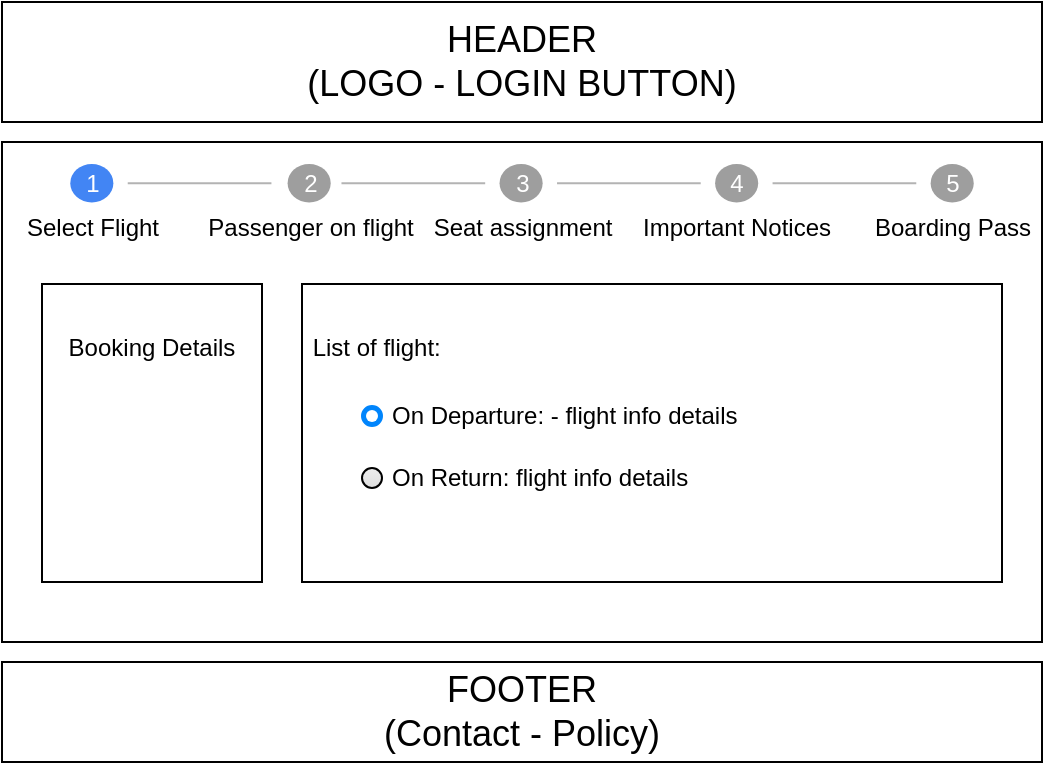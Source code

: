 <mxfile version="21.2.8" type="device" pages="5">
  <diagram id="ULHXX1KtCg1eZ5d6QWp0" name="Select flight">
    <mxGraphModel dx="738" dy="690" grid="0" gridSize="10" guides="1" tooltips="1" connect="1" arrows="1" fold="1" page="1" pageScale="1" pageWidth="1654" pageHeight="1169" math="0" shadow="0">
      <root>
        <mxCell id="0" />
        <mxCell id="1" parent="0" />
        <mxCell id="VtHzgaNp4K-cCVuiRCO2-1" value="&lt;font style=&quot;font-size: 18px;&quot;&gt;HEADER&lt;br&gt;(LOGO - LOGIN BUTTON)&lt;/font&gt;" style="rounded=0;whiteSpace=wrap;html=1;" vertex="1" parent="1">
          <mxGeometry x="160" y="160" width="520" height="60" as="geometry" />
        </mxCell>
        <mxCell id="VtHzgaNp4K-cCVuiRCO2-3" value="&lt;div style=&quot;text-align: left;&quot;&gt;&lt;br&gt;&lt;/div&gt;" style="rounded=0;whiteSpace=wrap;html=1;" vertex="1" parent="1">
          <mxGeometry x="160" y="230" width="520" height="250" as="geometry" />
        </mxCell>
        <mxCell id="VtHzgaNp4K-cCVuiRCO2-4" value="&lt;font style=&quot;font-size: 18px;&quot;&gt;FOOTER&lt;br&gt;(Contact - Policy)&lt;/font&gt;" style="rounded=0;whiteSpace=wrap;html=1;" vertex="1" parent="1">
          <mxGeometry x="160" y="490" width="520" height="50" as="geometry" />
        </mxCell>
        <mxCell id="VtHzgaNp4K-cCVuiRCO2-5" value="&lt;span style=&quot;white-space: pre;&quot;&gt;	&lt;/span&gt;&lt;br&gt;&lt;span style=&quot;white-space: pre;&quot;&gt;	&lt;/span&gt;List of flight:" style="rounded=0;whiteSpace=wrap;html=1;verticalAlign=top;align=left;spacingTop=4;" vertex="1" parent="1">
          <mxGeometry x="310" y="301" width="350" height="149" as="geometry" />
        </mxCell>
        <mxCell id="VtHzgaNp4K-cCVuiRCO2-11" value="&lt;br&gt;Booking Details" style="rounded=0;whiteSpace=wrap;html=1;verticalAlign=top;spacingTop=4;" vertex="1" parent="1">
          <mxGeometry x="180" y="301" width="110" height="149" as="geometry" />
        </mxCell>
        <mxCell id="VtHzgaNp4K-cCVuiRCO2-12" value="On Departure: - flight info details" style="html=1;shadow=0;dashed=0;shape=mxgraph.bootstrap.radioButton2;labelPosition=right;verticalLabelPosition=middle;align=left;verticalAlign=middle;gradientColor=#DEDEDE;fillColor=#EDEDED;checked=1;spacing=5;checkedFill=#0085FC;checkedStroke=#ffffff;sketch=0;" vertex="1" parent="1">
          <mxGeometry x="340" y="362" width="10" height="10" as="geometry" />
        </mxCell>
        <mxCell id="VtHzgaNp4K-cCVuiRCO2-13" value="On Return: flight info details" style="html=1;shadow=0;dashed=0;shape=mxgraph.bootstrap.radioButton2;labelPosition=right;verticalLabelPosition=middle;align=left;verticalAlign=middle;gradientColor=#DEDEDE;fillColor=#EDEDED;checked=0;spacing=5;checkedFill=#0085FC;checkedStroke=#ffffff;sketch=0;" vertex="1" parent="1">
          <mxGeometry x="340" y="393" width="10" height="10" as="geometry" />
        </mxCell>
        <mxCell id="VtHzgaNp4K-cCVuiRCO2-38" value="" style="group" vertex="1" connectable="0" parent="1">
          <mxGeometry x="160" y="241" width="520" height="40" as="geometry" />
        </mxCell>
        <mxCell id="VtHzgaNp4K-cCVuiRCO2-15" value="1" style="shape=ellipse;fontSize=12;strokeColor=none;fillColor=#4285F4;fontColor=#ffffff;align=center;verticalAlign=middle;html=1;" vertex="1" parent="VtHzgaNp4K-cCVuiRCO2-38">
          <mxGeometry x="34.128" width="21.554" height="19.2" as="geometry" />
        </mxCell>
        <mxCell id="VtHzgaNp4K-cCVuiRCO2-16" value="Select Flight" style="shape=rect;fontColor=#4d4d4dlfontSize=13;strokeColor=none;fillColor=none;html=1;" vertex="1" parent="VtHzgaNp4K-cCVuiRCO2-38">
          <mxGeometry y="24" width="89.81" height="16" as="geometry" />
        </mxCell>
        <mxCell id="VtHzgaNp4K-cCVuiRCO2-17" value="" style="shape=line;strokeColor=#b3b3b3;" vertex="1" parent="VtHzgaNp4K-cCVuiRCO2-38">
          <mxGeometry x="62.867" y="5.6" width="71.848" height="8" as="geometry" />
        </mxCell>
        <mxCell id="VtHzgaNp4K-cCVuiRCO2-18" value="2" style="shape=ellipse;fontSize=12;strokeColor=none;fillColor=#9E9E9E;fontColor=#ffffff;align=center;verticalAlign=middle;html=1;" vertex="1" parent="VtHzgaNp4K-cCVuiRCO2-38">
          <mxGeometry x="142.798" width="21.554" height="19.2" as="geometry" />
        </mxCell>
        <mxCell id="VtHzgaNp4K-cCVuiRCO2-19" value="Passenger on flight" style="shape=rect;fontColor=#4d4d4dlfontSize=13;strokeColor=none;fillColor=none;html=1;" vertex="1" parent="VtHzgaNp4K-cCVuiRCO2-38">
          <mxGeometry x="109.568" y="24" width="89.81" height="16" as="geometry" />
        </mxCell>
        <mxCell id="VtHzgaNp4K-cCVuiRCO2-21" value="3" style="shape=ellipse;fontSize=12;strokeColor=none;fillColor=#9e9e9e;fontColor=#ffffff;html=1;" vertex="1" parent="VtHzgaNp4K-cCVuiRCO2-38">
          <mxGeometry x="248.774" width="21.554" height="19.2" as="geometry" />
        </mxCell>
        <mxCell id="VtHzgaNp4K-cCVuiRCO2-22" value="Seat assignment" style="shape=rect;fontColor=#4d4d4dlfontSize=13;strokeColor=none;fillColor=none;align=center;verticalAlign=middle;html=1;" vertex="1" parent="VtHzgaNp4K-cCVuiRCO2-38">
          <mxGeometry x="214.646" y="24" width="89.81" height="16" as="geometry" />
        </mxCell>
        <mxCell id="VtHzgaNp4K-cCVuiRCO2-28" value="4" style="shape=ellipse;fontSize=12;strokeColor=none;fillColor=#9e9e9e;fontColor=#ffffff;html=1;" vertex="1" parent="VtHzgaNp4K-cCVuiRCO2-38">
          <mxGeometry x="356.546" width="21.554" height="19.2" as="geometry" />
        </mxCell>
        <mxCell id="VtHzgaNp4K-cCVuiRCO2-29" value="Important Notices" style="shape=rect;fontColor=#4d4d4dlfontSize=13;strokeColor=none;fillColor=none;align=center;verticalAlign=middle;html=1;" vertex="1" parent="VtHzgaNp4K-cCVuiRCO2-38">
          <mxGeometry x="322.418" y="24" width="89.81" height="16" as="geometry" />
        </mxCell>
        <mxCell id="VtHzgaNp4K-cCVuiRCO2-33" value="5" style="shape=ellipse;fontSize=12;strokeColor=none;fillColor=#9e9e9e;fontColor=#ffffff;html=1;" vertex="1" parent="VtHzgaNp4K-cCVuiRCO2-38">
          <mxGeometry x="464.318" width="21.554" height="19.2" as="geometry" />
        </mxCell>
        <mxCell id="VtHzgaNp4K-cCVuiRCO2-34" value="Boarding Pass" style="shape=rect;fontColor=#4d4d4dlfontSize=13;strokeColor=none;fillColor=none;align=center;verticalAlign=middle;html=1;" vertex="1" parent="VtHzgaNp4K-cCVuiRCO2-38">
          <mxGeometry x="430.19" y="24" width="89.81" height="16" as="geometry" />
        </mxCell>
        <mxCell id="VtHzgaNp4K-cCVuiRCO2-35" value="" style="shape=line;strokeColor=#b3b3b3;" vertex="1" parent="VtHzgaNp4K-cCVuiRCO2-38">
          <mxGeometry x="169.741" y="5.6" width="71.848" height="8" as="geometry" />
        </mxCell>
        <mxCell id="VtHzgaNp4K-cCVuiRCO2-36" value="" style="shape=line;strokeColor=#b3b3b3;" vertex="1" parent="VtHzgaNp4K-cCVuiRCO2-38">
          <mxGeometry x="277.513" y="5.6" width="71.848" height="8" as="geometry" />
        </mxCell>
        <mxCell id="VtHzgaNp4K-cCVuiRCO2-37" value="" style="shape=line;strokeColor=#b3b3b3;" vertex="1" parent="VtHzgaNp4K-cCVuiRCO2-38">
          <mxGeometry x="385.285" y="5.6" width="71.848" height="8" as="geometry" />
        </mxCell>
      </root>
    </mxGraphModel>
  </diagram>
  <diagram name="Passenger on flight" id="NhvqrvZ4x7-KY_mftnMt">
    <mxGraphModel dx="738" dy="690" grid="0" gridSize="10" guides="1" tooltips="1" connect="1" arrows="1" fold="1" page="1" pageScale="1" pageWidth="1654" pageHeight="1169" math="0" shadow="0">
      <root>
        <mxCell id="0" />
        <mxCell id="1" parent="0" />
        <mxCell id="k8cHPZFezF-ji65RmzMZ-23" value="&lt;font style=&quot;font-size: 18px;&quot;&gt;HEADER&lt;br&gt;(LOGO - LOGIN BUTTON)&lt;/font&gt;" style="rounded=0;whiteSpace=wrap;html=1;" vertex="1" parent="1">
          <mxGeometry x="160" y="160" width="520" height="60" as="geometry" />
        </mxCell>
        <mxCell id="k8cHPZFezF-ji65RmzMZ-25" value="&lt;div style=&quot;text-align: left;&quot;&gt;&lt;br&gt;&lt;/div&gt;" style="rounded=0;whiteSpace=wrap;html=1;" vertex="1" parent="1">
          <mxGeometry x="160" y="230" width="520" height="280" as="geometry" />
        </mxCell>
        <mxCell id="k8cHPZFezF-ji65RmzMZ-26" value="&lt;font style=&quot;font-size: 18px;&quot;&gt;FOOTER&lt;br&gt;(Contact - Policy)&lt;/font&gt;" style="rounded=0;whiteSpace=wrap;html=1;" vertex="1" parent="1">
          <mxGeometry x="160" y="520" width="520" height="50" as="geometry" />
        </mxCell>
        <mxCell id="k8cHPZFezF-ji65RmzMZ-35" value="&lt;span style=&quot;white-space: pre;&quot;&gt;	&lt;/span&gt;On Departure:&lt;br&gt;&lt;span style=&quot;white-space: pre;&quot;&gt;	&lt;/span&gt;List of booking" style="rounded=0;whiteSpace=wrap;html=1;verticalAlign=top;align=left;spacingTop=4;" vertex="1" parent="1">
          <mxGeometry x="310" y="293" width="350" height="94" as="geometry" />
        </mxCell>
        <mxCell id="k8cHPZFezF-ji65RmzMZ-33" value="Passenger 1" style="html=1;shadow=0;dashed=0;shape=mxgraph.bootstrap.checkbox2;labelPosition=right;verticalLabelPosition=middle;align=left;verticalAlign=middle;checked=1;spacing=5;checkedFill=#0085FC;checkedStroke=#ffffff;sketch=0;fillColor=default;fontColor=#333333;strokeColor=#666666;" vertex="1" parent="1">
          <mxGeometry x="340" y="343" width="10" height="10" as="geometry" />
        </mxCell>
        <mxCell id="k8cHPZFezF-ji65RmzMZ-34" value="Passenger 2" style="html=1;shadow=0;dashed=0;shape=mxgraph.bootstrap.checkbox2;labelPosition=right;verticalLabelPosition=middle;align=left;verticalAlign=middle;gradientColor=#DEDEDE;fillColor=#EDEDED;checked=0;spacing=5;fontColor=#6C767D;checkedFill=#0085FC;checkedStroke=#ffffff;sketch=0;" vertex="1" parent="1">
          <mxGeometry x="340" y="363" width="10" height="10" as="geometry" />
        </mxCell>
        <mxCell id="k8cHPZFezF-ji65RmzMZ-37" value="&lt;span style=&quot;white-space: pre;&quot;&gt;	&lt;/span&gt;On Return:&lt;br&gt;&lt;span style=&quot;white-space: pre;&quot;&gt;	&lt;/span&gt;List of booking" style="rounded=0;whiteSpace=wrap;html=1;verticalAlign=top;align=left;spacingTop=4;" vertex="1" parent="1">
          <mxGeometry x="310" y="401" width="350" height="95" as="geometry" />
        </mxCell>
        <mxCell id="k8cHPZFezF-ji65RmzMZ-38" value="Passenger 1" style="html=1;shadow=0;dashed=0;shape=mxgraph.bootstrap.checkbox2;labelPosition=right;verticalLabelPosition=middle;align=left;verticalAlign=middle;gradientColor=#DEDEDE;fillColor=#EDEDED;checked=1;spacing=5;checkedFill=#0085FC;checkedStroke=#ffffff;sketch=0;" vertex="1" parent="1">
          <mxGeometry x="340" y="453" width="10" height="10" as="geometry" />
        </mxCell>
        <mxCell id="k8cHPZFezF-ji65RmzMZ-39" value="Passenger 2" style="html=1;shadow=0;dashed=0;shape=mxgraph.bootstrap.checkbox2;labelPosition=right;verticalLabelPosition=middle;align=left;verticalAlign=middle;gradientColor=#DEDEDE;fillColor=#EDEDED;checked=0;spacing=5;fontColor=#6C767D;checkedFill=#0085FC;checkedStroke=#ffffff;sketch=0;" vertex="1" parent="1">
          <mxGeometry x="340" y="473" width="10" height="10" as="geometry" />
        </mxCell>
        <mxCell id="k8cHPZFezF-ji65RmzMZ-40" value="Booking Details" style="rounded=0;whiteSpace=wrap;html=1;verticalAlign=top;spacingTop=4;" vertex="1" parent="1">
          <mxGeometry x="180" y="293" width="110" height="204" as="geometry" />
        </mxCell>
        <mxCell id="dpk5T1Lk-ixyZ_Mbf2Yj-1" value="" style="group" vertex="1" connectable="0" parent="1">
          <mxGeometry x="160" y="238" width="520" height="40" as="geometry" />
        </mxCell>
        <mxCell id="dpk5T1Lk-ixyZ_Mbf2Yj-2" value="1" style="shape=ellipse;fontSize=12;strokeColor=none;fillColor=#9E9E9E;fontColor=#ffffff;align=center;verticalAlign=middle;html=1;" vertex="1" parent="dpk5T1Lk-ixyZ_Mbf2Yj-1">
          <mxGeometry x="34.128" width="21.554" height="19.2" as="geometry" />
        </mxCell>
        <mxCell id="dpk5T1Lk-ixyZ_Mbf2Yj-3" value="Select Flight" style="shape=rect;fontColor=#4d4d4dlfontSize=13;strokeColor=none;fillColor=none;html=1;" vertex="1" parent="dpk5T1Lk-ixyZ_Mbf2Yj-1">
          <mxGeometry y="24" width="89.81" height="16" as="geometry" />
        </mxCell>
        <mxCell id="dpk5T1Lk-ixyZ_Mbf2Yj-4" value="" style="shape=line;strokeColor=#b3b3b3;" vertex="1" parent="dpk5T1Lk-ixyZ_Mbf2Yj-1">
          <mxGeometry x="62.867" y="5.6" width="71.848" height="8" as="geometry" />
        </mxCell>
        <mxCell id="dpk5T1Lk-ixyZ_Mbf2Yj-5" value="2" style="shape=ellipse;fontSize=12;strokeColor=none;fillColor=#4285F4;fontColor=#ffffff;align=center;verticalAlign=middle;html=1;" vertex="1" parent="dpk5T1Lk-ixyZ_Mbf2Yj-1">
          <mxGeometry x="142.798" width="21.554" height="19.2" as="geometry" />
        </mxCell>
        <mxCell id="dpk5T1Lk-ixyZ_Mbf2Yj-6" value="Passenger on Flight" style="shape=rect;fontColor=#4d4d4dlfontSize=13;strokeColor=none;fillColor=none;html=1;" vertex="1" parent="dpk5T1Lk-ixyZ_Mbf2Yj-1">
          <mxGeometry x="109.568" y="24" width="89.81" height="16" as="geometry" />
        </mxCell>
        <mxCell id="dpk5T1Lk-ixyZ_Mbf2Yj-7" value="3" style="shape=ellipse;fontSize=12;strokeColor=none;fillColor=#9e9e9e;fontColor=#ffffff;html=1;" vertex="1" parent="dpk5T1Lk-ixyZ_Mbf2Yj-1">
          <mxGeometry x="248.774" width="21.554" height="19.2" as="geometry" />
        </mxCell>
        <mxCell id="dpk5T1Lk-ixyZ_Mbf2Yj-8" value="Seat assignment" style="shape=rect;fontColor=#4d4d4dlfontSize=13;strokeColor=none;fillColor=none;align=center;verticalAlign=middle;html=1;" vertex="1" parent="dpk5T1Lk-ixyZ_Mbf2Yj-1">
          <mxGeometry x="214.646" y="24" width="89.81" height="16" as="geometry" />
        </mxCell>
        <mxCell id="dpk5T1Lk-ixyZ_Mbf2Yj-9" value="4" style="shape=ellipse;fontSize=12;strokeColor=none;fillColor=#9e9e9e;fontColor=#ffffff;html=1;" vertex="1" parent="dpk5T1Lk-ixyZ_Mbf2Yj-1">
          <mxGeometry x="356.546" width="21.554" height="19.2" as="geometry" />
        </mxCell>
        <mxCell id="dpk5T1Lk-ixyZ_Mbf2Yj-10" value="Important Notices" style="shape=rect;fontColor=#4d4d4dlfontSize=13;strokeColor=none;fillColor=none;align=center;verticalAlign=middle;html=1;" vertex="1" parent="dpk5T1Lk-ixyZ_Mbf2Yj-1">
          <mxGeometry x="322.418" y="24" width="89.81" height="16" as="geometry" />
        </mxCell>
        <mxCell id="dpk5T1Lk-ixyZ_Mbf2Yj-11" value="5" style="shape=ellipse;fontSize=12;strokeColor=none;fillColor=#9e9e9e;fontColor=#ffffff;html=1;" vertex="1" parent="dpk5T1Lk-ixyZ_Mbf2Yj-1">
          <mxGeometry x="464.318" width="21.554" height="19.2" as="geometry" />
        </mxCell>
        <mxCell id="dpk5T1Lk-ixyZ_Mbf2Yj-12" value="Boarding Pass" style="shape=rect;fontColor=#4d4d4dlfontSize=13;strokeColor=none;fillColor=none;align=center;verticalAlign=middle;html=1;" vertex="1" parent="dpk5T1Lk-ixyZ_Mbf2Yj-1">
          <mxGeometry x="430.19" y="24" width="89.81" height="16" as="geometry" />
        </mxCell>
        <mxCell id="dpk5T1Lk-ixyZ_Mbf2Yj-13" value="" style="shape=line;strokeColor=#b3b3b3;" vertex="1" parent="dpk5T1Lk-ixyZ_Mbf2Yj-1">
          <mxGeometry x="169.741" y="5.6" width="71.848" height="8" as="geometry" />
        </mxCell>
        <mxCell id="dpk5T1Lk-ixyZ_Mbf2Yj-14" value="" style="shape=line;strokeColor=#b3b3b3;" vertex="1" parent="dpk5T1Lk-ixyZ_Mbf2Yj-1">
          <mxGeometry x="277.513" y="5.6" width="71.848" height="8" as="geometry" />
        </mxCell>
        <mxCell id="dpk5T1Lk-ixyZ_Mbf2Yj-15" value="" style="shape=line;strokeColor=#b3b3b3;" vertex="1" parent="dpk5T1Lk-ixyZ_Mbf2Yj-1">
          <mxGeometry x="385.285" y="5.6" width="71.848" height="8" as="geometry" />
        </mxCell>
      </root>
    </mxGraphModel>
  </diagram>
  <diagram id="8ECV8NA-RCe8BbD8ynh2" name="Seat assignment">
    <mxGraphModel dx="738" dy="690" grid="0" gridSize="10" guides="1" tooltips="1" connect="1" arrows="1" fold="1" page="1" pageScale="1" pageWidth="1654" pageHeight="1169" math="0" shadow="0">
      <root>
        <mxCell id="0" />
        <mxCell id="1" parent="0" />
        <mxCell id="-1iqm7aOZihUnsAlqprX-1" value="&lt;font style=&quot;font-size: 18px;&quot;&gt;HEADER&lt;br&gt;(LOGO - LOGIN BUTTON)&lt;/font&gt;" style="rounded=0;whiteSpace=wrap;html=1;" vertex="1" parent="1">
          <mxGeometry x="160" y="160" width="520" height="60" as="geometry" />
        </mxCell>
        <mxCell id="-1iqm7aOZihUnsAlqprX-2" value="&lt;div style=&quot;text-align: left;&quot;&gt;&lt;br&gt;&lt;/div&gt;" style="rounded=0;whiteSpace=wrap;html=1;" vertex="1" parent="1">
          <mxGeometry x="160" y="230" width="520" height="267" as="geometry" />
        </mxCell>
        <mxCell id="-1iqm7aOZihUnsAlqprX-3" value="&lt;font style=&quot;font-size: 18px;&quot;&gt;FOOTER&lt;br&gt;(Contact - Policy)&lt;/font&gt;" style="rounded=0;whiteSpace=wrap;html=1;" vertex="1" parent="1">
          <mxGeometry x="160" y="508" width="520" height="50" as="geometry" />
        </mxCell>
        <mxCell id="-1iqm7aOZihUnsAlqprX-4" value="Seatmap" style="rounded=0;whiteSpace=wrap;html=1;verticalAlign=middle;align=center;spacingTop=4;" vertex="1" parent="1">
          <mxGeometry x="330" y="290" width="310" height="190" as="geometry" />
        </mxCell>
        <mxCell id="-1iqm7aOZihUnsAlqprX-10" value="&lt;br&gt;List of passenger:" style="rounded=0;whiteSpace=wrap;html=1;verticalAlign=top;spacingTop=4;" vertex="1" parent="1">
          <mxGeometry x="200" y="290" width="110" height="190" as="geometry" />
        </mxCell>
        <mxCell id="-1iqm7aOZihUnsAlqprX-5" value="Booking 1" style="html=1;shadow=0;dashed=0;shape=mxgraph.bootstrap.checkbox2;labelPosition=right;verticalLabelPosition=middle;align=left;verticalAlign=middle;checked=1;spacing=5;checkedFill=#0085FC;checkedStroke=#ffffff;sketch=0;fillColor=default;fontColor=#333333;strokeColor=#666666;" vertex="1" parent="1">
          <mxGeometry x="210" y="345" width="10" height="10" as="geometry" />
        </mxCell>
        <mxCell id="-1iqm7aOZihUnsAlqprX-6" value="Booking 2 ..." style="html=1;shadow=0;dashed=0;shape=mxgraph.bootstrap.checkbox2;labelPosition=right;verticalLabelPosition=middle;align=left;verticalAlign=middle;gradientColor=#DEDEDE;fillColor=#EDEDED;checked=0;spacing=5;fontColor=#6C767D;checkedFill=#0085FC;checkedStroke=#ffffff;sketch=0;" vertex="1" parent="1">
          <mxGeometry x="210" y="365" width="10" height="10" as="geometry" />
        </mxCell>
        <mxCell id="-1iqm7aOZihUnsAlqprX-11" value="" style="group" vertex="1" connectable="0" parent="1">
          <mxGeometry x="160" y="238" width="520" height="40" as="geometry" />
        </mxCell>
        <mxCell id="-1iqm7aOZihUnsAlqprX-12" value="1" style="shape=ellipse;fontSize=12;strokeColor=none;fillColor=#9E9E9E;fontColor=#ffffff;align=center;verticalAlign=middle;html=1;" vertex="1" parent="-1iqm7aOZihUnsAlqprX-11">
          <mxGeometry x="34.128" width="21.554" height="19.2" as="geometry" />
        </mxCell>
        <mxCell id="-1iqm7aOZihUnsAlqprX-13" value="Select Flight" style="shape=rect;fontColor=#4d4d4dlfontSize=13;strokeColor=none;fillColor=none;html=1;" vertex="1" parent="-1iqm7aOZihUnsAlqprX-11">
          <mxGeometry y="24" width="89.81" height="16" as="geometry" />
        </mxCell>
        <mxCell id="-1iqm7aOZihUnsAlqprX-14" value="" style="shape=line;strokeColor=#b3b3b3;" vertex="1" parent="-1iqm7aOZihUnsAlqprX-11">
          <mxGeometry x="62.867" y="5.6" width="71.848" height="8" as="geometry" />
        </mxCell>
        <mxCell id="-1iqm7aOZihUnsAlqprX-15" value="2" style="shape=ellipse;fontSize=12;strokeColor=none;fillColor=#9E9E9E;fontColor=#ffffff;align=center;verticalAlign=middle;html=1;" vertex="1" parent="-1iqm7aOZihUnsAlqprX-11">
          <mxGeometry x="142.798" width="21.554" height="19.2" as="geometry" />
        </mxCell>
        <mxCell id="-1iqm7aOZihUnsAlqprX-16" value="Passenger on Flight" style="shape=rect;fontColor=#4d4d4dlfontSize=13;strokeColor=none;fillColor=none;html=1;" vertex="1" parent="-1iqm7aOZihUnsAlqprX-11">
          <mxGeometry x="109.568" y="24" width="89.81" height="16" as="geometry" />
        </mxCell>
        <mxCell id="-1iqm7aOZihUnsAlqprX-17" value="3" style="shape=ellipse;fontSize=12;strokeColor=none;fillColor=#4285F4;fontColor=#ffffff;html=1;" vertex="1" parent="-1iqm7aOZihUnsAlqprX-11">
          <mxGeometry x="248.774" width="21.554" height="19.2" as="geometry" />
        </mxCell>
        <mxCell id="-1iqm7aOZihUnsAlqprX-18" value="Seat assignment" style="shape=rect;fontColor=#4d4d4dlfontSize=13;strokeColor=none;fillColor=none;align=center;verticalAlign=middle;html=1;" vertex="1" parent="-1iqm7aOZihUnsAlqprX-11">
          <mxGeometry x="214.646" y="24" width="89.81" height="16" as="geometry" />
        </mxCell>
        <mxCell id="-1iqm7aOZihUnsAlqprX-19" value="4" style="shape=ellipse;fontSize=12;strokeColor=none;fillColor=#9e9e9e;fontColor=#ffffff;html=1;" vertex="1" parent="-1iqm7aOZihUnsAlqprX-11">
          <mxGeometry x="356.546" width="21.554" height="19.2" as="geometry" />
        </mxCell>
        <mxCell id="-1iqm7aOZihUnsAlqprX-20" value="Important Notices" style="shape=rect;fontColor=#4d4d4dlfontSize=13;strokeColor=none;fillColor=none;align=center;verticalAlign=middle;html=1;" vertex="1" parent="-1iqm7aOZihUnsAlqprX-11">
          <mxGeometry x="322.418" y="24" width="89.81" height="16" as="geometry" />
        </mxCell>
        <mxCell id="-1iqm7aOZihUnsAlqprX-21" value="5" style="shape=ellipse;fontSize=12;strokeColor=none;fillColor=#9e9e9e;fontColor=#ffffff;html=1;" vertex="1" parent="-1iqm7aOZihUnsAlqprX-11">
          <mxGeometry x="464.318" width="21.554" height="19.2" as="geometry" />
        </mxCell>
        <mxCell id="-1iqm7aOZihUnsAlqprX-22" value="Boarding Pass" style="shape=rect;fontColor=#4d4d4dlfontSize=13;strokeColor=none;fillColor=none;align=center;verticalAlign=middle;html=1;" vertex="1" parent="-1iqm7aOZihUnsAlqprX-11">
          <mxGeometry x="430.19" y="24" width="89.81" height="16" as="geometry" />
        </mxCell>
        <mxCell id="-1iqm7aOZihUnsAlqprX-23" value="" style="shape=line;strokeColor=#b3b3b3;" vertex="1" parent="-1iqm7aOZihUnsAlqprX-11">
          <mxGeometry x="169.741" y="5.6" width="71.848" height="8" as="geometry" />
        </mxCell>
        <mxCell id="-1iqm7aOZihUnsAlqprX-24" value="" style="shape=line;strokeColor=#b3b3b3;" vertex="1" parent="-1iqm7aOZihUnsAlqprX-11">
          <mxGeometry x="277.513" y="5.6" width="71.848" height="8" as="geometry" />
        </mxCell>
        <mxCell id="-1iqm7aOZihUnsAlqprX-25" value="" style="shape=line;strokeColor=#b3b3b3;" vertex="1" parent="-1iqm7aOZihUnsAlqprX-11">
          <mxGeometry x="385.285" y="5.6" width="71.848" height="8" as="geometry" />
        </mxCell>
      </root>
    </mxGraphModel>
  </diagram>
  <diagram id="wYFUcoACRTlzc2jtwxvs" name="Important Notices">
    <mxGraphModel dx="738" dy="690" grid="0" gridSize="10" guides="1" tooltips="1" connect="1" arrows="1" fold="1" page="1" pageScale="1" pageWidth="1654" pageHeight="1169" math="0" shadow="0">
      <root>
        <mxCell id="0" />
        <mxCell id="1" parent="0" />
        <mxCell id="_B4RFRAAVqO7EWXHtEh1-1" value="&lt;font style=&quot;font-size: 18px;&quot;&gt;HEADER&lt;br&gt;(LOGO - LOGIN BUTTON)&lt;/font&gt;" style="rounded=0;whiteSpace=wrap;html=1;" vertex="1" parent="1">
          <mxGeometry x="160" y="160" width="520" height="60" as="geometry" />
        </mxCell>
        <mxCell id="_B4RFRAAVqO7EWXHtEh1-2" value="&lt;div style=&quot;text-align: left;&quot;&gt;&lt;br&gt;&lt;/div&gt;" style="rounded=0;whiteSpace=wrap;html=1;" vertex="1" parent="1">
          <mxGeometry x="160" y="230" width="520" height="300" as="geometry" />
        </mxCell>
        <mxCell id="_B4RFRAAVqO7EWXHtEh1-3" value="&lt;font style=&quot;font-size: 18px;&quot;&gt;FOOTER&lt;br&gt;(Contact - Policy)&lt;/font&gt;" style="rounded=0;whiteSpace=wrap;html=1;" vertex="1" parent="1">
          <mxGeometry x="160" y="540" width="520" height="50" as="geometry" />
        </mxCell>
        <mxCell id="_B4RFRAAVqO7EWXHtEh1-10" value="&lt;br&gt;&lt;br&gt;&lt;br&gt;List of regulation" style="rounded=0;whiteSpace=wrap;html=1;verticalAlign=top;spacingTop=4;" vertex="1" parent="1">
          <mxGeometry x="270" y="295.5" width="300" height="213.5" as="geometry" />
        </mxCell>
        <mxCell id="_B4RFRAAVqO7EWXHtEh1-11" value="" style="group" vertex="1" connectable="0" parent="1">
          <mxGeometry x="160" y="238" width="520" height="40" as="geometry" />
        </mxCell>
        <mxCell id="_B4RFRAAVqO7EWXHtEh1-12" value="1" style="shape=ellipse;fontSize=12;strokeColor=none;fillColor=#9E9E9E;fontColor=#ffffff;align=center;verticalAlign=middle;html=1;" vertex="1" parent="_B4RFRAAVqO7EWXHtEh1-11">
          <mxGeometry x="34.128" width="21.554" height="19.2" as="geometry" />
        </mxCell>
        <mxCell id="_B4RFRAAVqO7EWXHtEh1-13" value="Select Flight" style="shape=rect;fontColor=#4d4d4dlfontSize=13;strokeColor=none;fillColor=none;html=1;" vertex="1" parent="_B4RFRAAVqO7EWXHtEh1-11">
          <mxGeometry y="24" width="89.81" height="16" as="geometry" />
        </mxCell>
        <mxCell id="_B4RFRAAVqO7EWXHtEh1-14" value="" style="shape=line;strokeColor=#b3b3b3;" vertex="1" parent="_B4RFRAAVqO7EWXHtEh1-11">
          <mxGeometry x="62.867" y="5.6" width="71.848" height="8" as="geometry" />
        </mxCell>
        <mxCell id="_B4RFRAAVqO7EWXHtEh1-15" value="2" style="shape=ellipse;fontSize=12;strokeColor=none;fillColor=#9E9E9E;fontColor=#ffffff;align=center;verticalAlign=middle;html=1;" vertex="1" parent="_B4RFRAAVqO7EWXHtEh1-11">
          <mxGeometry x="142.798" width="21.554" height="19.2" as="geometry" />
        </mxCell>
        <mxCell id="_B4RFRAAVqO7EWXHtEh1-16" value="Passenger on Flight" style="shape=rect;fontColor=#4d4d4dlfontSize=13;strokeColor=none;fillColor=none;html=1;" vertex="1" parent="_B4RFRAAVqO7EWXHtEh1-11">
          <mxGeometry x="109.568" y="24" width="89.81" height="16" as="geometry" />
        </mxCell>
        <mxCell id="_B4RFRAAVqO7EWXHtEh1-17" value="3" style="shape=ellipse;fontSize=12;strokeColor=none;fillColor=#9E9E9E;fontColor=#ffffff;html=1;" vertex="1" parent="_B4RFRAAVqO7EWXHtEh1-11">
          <mxGeometry x="248.774" width="21.554" height="19.2" as="geometry" />
        </mxCell>
        <mxCell id="_B4RFRAAVqO7EWXHtEh1-18" value="Seat assignment" style="shape=rect;fontColor=#4d4d4dlfontSize=13;strokeColor=none;fillColor=none;align=center;verticalAlign=middle;html=1;" vertex="1" parent="_B4RFRAAVqO7EWXHtEh1-11">
          <mxGeometry x="214.646" y="24" width="89.81" height="16" as="geometry" />
        </mxCell>
        <mxCell id="_B4RFRAAVqO7EWXHtEh1-19" value="4" style="shape=ellipse;fontSize=12;strokeColor=none;fillColor=#4285F4;fontColor=#ffffff;html=1;" vertex="1" parent="_B4RFRAAVqO7EWXHtEh1-11">
          <mxGeometry x="356.546" width="21.554" height="19.2" as="geometry" />
        </mxCell>
        <mxCell id="_B4RFRAAVqO7EWXHtEh1-20" value="Important Notices" style="shape=rect;fontColor=#4d4d4dlfontSize=13;strokeColor=none;fillColor=none;align=center;verticalAlign=middle;html=1;" vertex="1" parent="_B4RFRAAVqO7EWXHtEh1-11">
          <mxGeometry x="322.418" y="24" width="89.81" height="16" as="geometry" />
        </mxCell>
        <mxCell id="_B4RFRAAVqO7EWXHtEh1-21" value="5" style="shape=ellipse;fontSize=12;strokeColor=none;fillColor=#9e9e9e;fontColor=#ffffff;html=1;" vertex="1" parent="_B4RFRAAVqO7EWXHtEh1-11">
          <mxGeometry x="464.318" width="21.554" height="19.2" as="geometry" />
        </mxCell>
        <mxCell id="_B4RFRAAVqO7EWXHtEh1-22" value="Boarding Pass" style="shape=rect;fontColor=#4d4d4dlfontSize=13;strokeColor=none;fillColor=none;align=center;verticalAlign=middle;html=1;" vertex="1" parent="_B4RFRAAVqO7EWXHtEh1-11">
          <mxGeometry x="430.19" y="24" width="89.81" height="16" as="geometry" />
        </mxCell>
        <mxCell id="_B4RFRAAVqO7EWXHtEh1-23" value="" style="shape=line;strokeColor=#b3b3b3;" vertex="1" parent="_B4RFRAAVqO7EWXHtEh1-11">
          <mxGeometry x="169.741" y="5.6" width="71.848" height="8" as="geometry" />
        </mxCell>
        <mxCell id="_B4RFRAAVqO7EWXHtEh1-24" value="" style="shape=line;strokeColor=#b3b3b3;" vertex="1" parent="_B4RFRAAVqO7EWXHtEh1-11">
          <mxGeometry x="277.513" y="5.6" width="71.848" height="8" as="geometry" />
        </mxCell>
        <mxCell id="_B4RFRAAVqO7EWXHtEh1-25" value="" style="shape=line;strokeColor=#b3b3b3;" vertex="1" parent="_B4RFRAAVqO7EWXHtEh1-11">
          <mxGeometry x="385.285" y="5.6" width="71.848" height="8" as="geometry" />
        </mxCell>
        <mxCell id="OObNu06sn6otWajzIi7B-1" value="Terms &amp;amp; conditions aggrement" style="html=1;shadow=0;dashed=0;shape=mxgraph.bootstrap.checkbox2;labelPosition=right;verticalLabelPosition=middle;align=left;verticalAlign=middle;gradientColor=#DEDEDE;fillColor=#EDEDED;checked=1;spacing=5;checkedFill=#0085FC;checkedStroke=#ffffff;sketch=0;" vertex="1" parent="1">
          <mxGeometry x="330" y="443" width="10" height="10" as="geometry" />
        </mxCell>
        <mxCell id="OObNu06sn6otWajzIi7B-3" value="&lt;font style=&quot;font-size: 12px;&quot;&gt;Confirm&lt;/font&gt;" style="html=1;shadow=0;dashed=0;shape=mxgraph.bootstrap.rrect;rSize=5;strokeColor=none;strokeWidth=1;fillColor=#0085FC;fontColor=#FFFFFF;whiteSpace=wrap;align=center;verticalAlign=middle;spacingLeft=0;fontStyle=0;fontSize=16;spacing=5;" vertex="1" parent="1">
          <mxGeometry x="330" y="463" width="60" height="30" as="geometry" />
        </mxCell>
      </root>
    </mxGraphModel>
  </diagram>
  <diagram id="DJjwm1C3_NxB8vM5IS5G" name="Boarding Pass">
    <mxGraphModel dx="738" dy="690" grid="0" gridSize="10" guides="1" tooltips="1" connect="1" arrows="1" fold="1" page="1" pageScale="1" pageWidth="1654" pageHeight="1169" math="0" shadow="0">
      <root>
        <mxCell id="0" />
        <mxCell id="1" parent="0" />
        <mxCell id="42obXh37JdK9595BwuWY-1" value="&lt;font style=&quot;font-size: 18px;&quot;&gt;HEADER&lt;br&gt;(LOGO - LOGIN BUTTON)&lt;/font&gt;" style="rounded=0;whiteSpace=wrap;html=1;" vertex="1" parent="1">
          <mxGeometry x="160" y="160" width="520" height="60" as="geometry" />
        </mxCell>
        <mxCell id="42obXh37JdK9595BwuWY-2" value="&lt;div style=&quot;text-align: left;&quot;&gt;&lt;br&gt;&lt;/div&gt;" style="rounded=0;whiteSpace=wrap;html=1;" vertex="1" parent="1">
          <mxGeometry x="160" y="230" width="520" height="290" as="geometry" />
        </mxCell>
        <mxCell id="42obXh37JdK9595BwuWY-3" value="&lt;font style=&quot;font-size: 18px;&quot;&gt;FOOTER&lt;br&gt;(Contact - Policy)&lt;/font&gt;" style="rounded=0;whiteSpace=wrap;html=1;" vertex="1" parent="1">
          <mxGeometry x="160" y="530" width="520" height="60" as="geometry" />
        </mxCell>
        <mxCell id="42obXh37JdK9595BwuWY-4" value="Congratulation" style="rounded=0;whiteSpace=wrap;html=1;verticalAlign=middle;align=center;spacingTop=4;" vertex="1" parent="1">
          <mxGeometry x="190" y="290" width="460" height="35" as="geometry" />
        </mxCell>
        <mxCell id="42obXh37JdK9595BwuWY-7" value="&lt;span style=&quot;white-space: pre;&quot;&gt;	&lt;/span&gt;&lt;br&gt;&lt;span style=&quot;white-space: pre;&quot;&gt;	&lt;/span&gt;List of boarding pass:&lt;br&gt;" style="rounded=0;whiteSpace=wrap;html=1;verticalAlign=top;align=left;spacingTop=4;" vertex="1" parent="1">
          <mxGeometry x="190" y="340" width="460" height="160" as="geometry" />
        </mxCell>
        <mxCell id="42obXh37JdK9595BwuWY-8" value="Boarding pass 1" style="html=1;shadow=0;dashed=0;shape=mxgraph.bootstrap.checkbox2;labelPosition=right;verticalLabelPosition=middle;align=left;verticalAlign=middle;gradientColor=#DEDEDE;fillColor=#EDEDED;checked=1;spacing=5;checkedFill=#0085FC;checkedStroke=#ffffff;sketch=0;" vertex="1" parent="1">
          <mxGeometry x="220" y="392" width="10" height="10" as="geometry" />
        </mxCell>
        <mxCell id="42obXh37JdK9595BwuWY-9" value="Boarding pass 2 ..." style="html=1;shadow=0;dashed=0;shape=mxgraph.bootstrap.checkbox2;labelPosition=right;verticalLabelPosition=middle;align=left;verticalAlign=middle;gradientColor=#DEDEDE;fillColor=#EDEDED;checked=0;spacing=5;fontColor=#6C767D;checkedFill=#0085FC;checkedStroke=#ffffff;sketch=0;" vertex="1" parent="1">
          <mxGeometry x="220" y="416" width="10" height="10" as="geometry" />
        </mxCell>
        <mxCell id="42obXh37JdK9595BwuWY-11" value="" style="group" vertex="1" connectable="0" parent="1">
          <mxGeometry x="160" y="238" width="520" height="40" as="geometry" />
        </mxCell>
        <mxCell id="42obXh37JdK9595BwuWY-12" value="1" style="shape=ellipse;fontSize=12;strokeColor=none;fillColor=#9E9E9E;fontColor=#ffffff;align=center;verticalAlign=middle;html=1;" vertex="1" parent="42obXh37JdK9595BwuWY-11">
          <mxGeometry x="34.128" width="21.554" height="19.2" as="geometry" />
        </mxCell>
        <mxCell id="42obXh37JdK9595BwuWY-13" value="Select Flight" style="shape=rect;fontColor=#4d4d4dlfontSize=13;strokeColor=none;fillColor=none;html=1;" vertex="1" parent="42obXh37JdK9595BwuWY-11">
          <mxGeometry y="24" width="89.81" height="16" as="geometry" />
        </mxCell>
        <mxCell id="42obXh37JdK9595BwuWY-14" value="" style="shape=line;strokeColor=#b3b3b3;" vertex="1" parent="42obXh37JdK9595BwuWY-11">
          <mxGeometry x="62.867" y="5.6" width="71.848" height="8" as="geometry" />
        </mxCell>
        <mxCell id="42obXh37JdK9595BwuWY-15" value="2" style="shape=ellipse;fontSize=12;strokeColor=none;fillColor=#9E9E9E;fontColor=#ffffff;align=center;verticalAlign=middle;html=1;" vertex="1" parent="42obXh37JdK9595BwuWY-11">
          <mxGeometry x="142.798" width="21.554" height="19.2" as="geometry" />
        </mxCell>
        <mxCell id="42obXh37JdK9595BwuWY-16" value="Passenger on Flight" style="shape=rect;fontColor=#4d4d4dlfontSize=13;strokeColor=none;fillColor=none;html=1;" vertex="1" parent="42obXh37JdK9595BwuWY-11">
          <mxGeometry x="109.568" y="24" width="89.81" height="16" as="geometry" />
        </mxCell>
        <mxCell id="42obXh37JdK9595BwuWY-17" value="3" style="shape=ellipse;fontSize=12;strokeColor=none;fillColor=#9E9E9E;fontColor=#ffffff;html=1;" vertex="1" parent="42obXh37JdK9595BwuWY-11">
          <mxGeometry x="248.774" width="21.554" height="19.2" as="geometry" />
        </mxCell>
        <mxCell id="42obXh37JdK9595BwuWY-18" value="Seat assignment" style="shape=rect;fontColor=#4d4d4dlfontSize=13;strokeColor=none;fillColor=none;align=center;verticalAlign=middle;html=1;" vertex="1" parent="42obXh37JdK9595BwuWY-11">
          <mxGeometry x="214.646" y="24" width="89.81" height="16" as="geometry" />
        </mxCell>
        <mxCell id="42obXh37JdK9595BwuWY-19" value="4" style="shape=ellipse;fontSize=12;strokeColor=none;fillColor=#9e9e9e;fontColor=#ffffff;html=1;" vertex="1" parent="42obXh37JdK9595BwuWY-11">
          <mxGeometry x="356.546" width="21.554" height="19.2" as="geometry" />
        </mxCell>
        <mxCell id="42obXh37JdK9595BwuWY-20" value="Important Notices" style="shape=rect;fontColor=#4d4d4dlfontSize=13;strokeColor=none;fillColor=none;align=center;verticalAlign=middle;html=1;" vertex="1" parent="42obXh37JdK9595BwuWY-11">
          <mxGeometry x="322.418" y="24" width="89.81" height="16" as="geometry" />
        </mxCell>
        <mxCell id="42obXh37JdK9595BwuWY-21" value="5" style="shape=ellipse;fontSize=12;strokeColor=none;fillColor=#4285F4;fontColor=#ffffff;html=1;" vertex="1" parent="42obXh37JdK9595BwuWY-11">
          <mxGeometry x="464.318" width="21.554" height="19.2" as="geometry" />
        </mxCell>
        <mxCell id="42obXh37JdK9595BwuWY-22" value="Boarding Pass" style="shape=rect;fontColor=#4d4d4dlfontSize=13;strokeColor=none;fillColor=none;align=center;verticalAlign=middle;html=1;" vertex="1" parent="42obXh37JdK9595BwuWY-11">
          <mxGeometry x="430.19" y="24" width="89.81" height="16" as="geometry" />
        </mxCell>
        <mxCell id="42obXh37JdK9595BwuWY-23" value="" style="shape=line;strokeColor=#b3b3b3;" vertex="1" parent="42obXh37JdK9595BwuWY-11">
          <mxGeometry x="169.741" y="5.6" width="71.848" height="8" as="geometry" />
        </mxCell>
        <mxCell id="42obXh37JdK9595BwuWY-24" value="" style="shape=line;strokeColor=#b3b3b3;" vertex="1" parent="42obXh37JdK9595BwuWY-11">
          <mxGeometry x="277.513" y="5.6" width="71.848" height="8" as="geometry" />
        </mxCell>
        <mxCell id="42obXh37JdK9595BwuWY-25" value="" style="shape=line;strokeColor=#b3b3b3;" vertex="1" parent="42obXh37JdK9595BwuWY-11">
          <mxGeometry x="385.285" y="5.6" width="71.848" height="8" as="geometry" />
        </mxCell>
      </root>
    </mxGraphModel>
  </diagram>
</mxfile>
